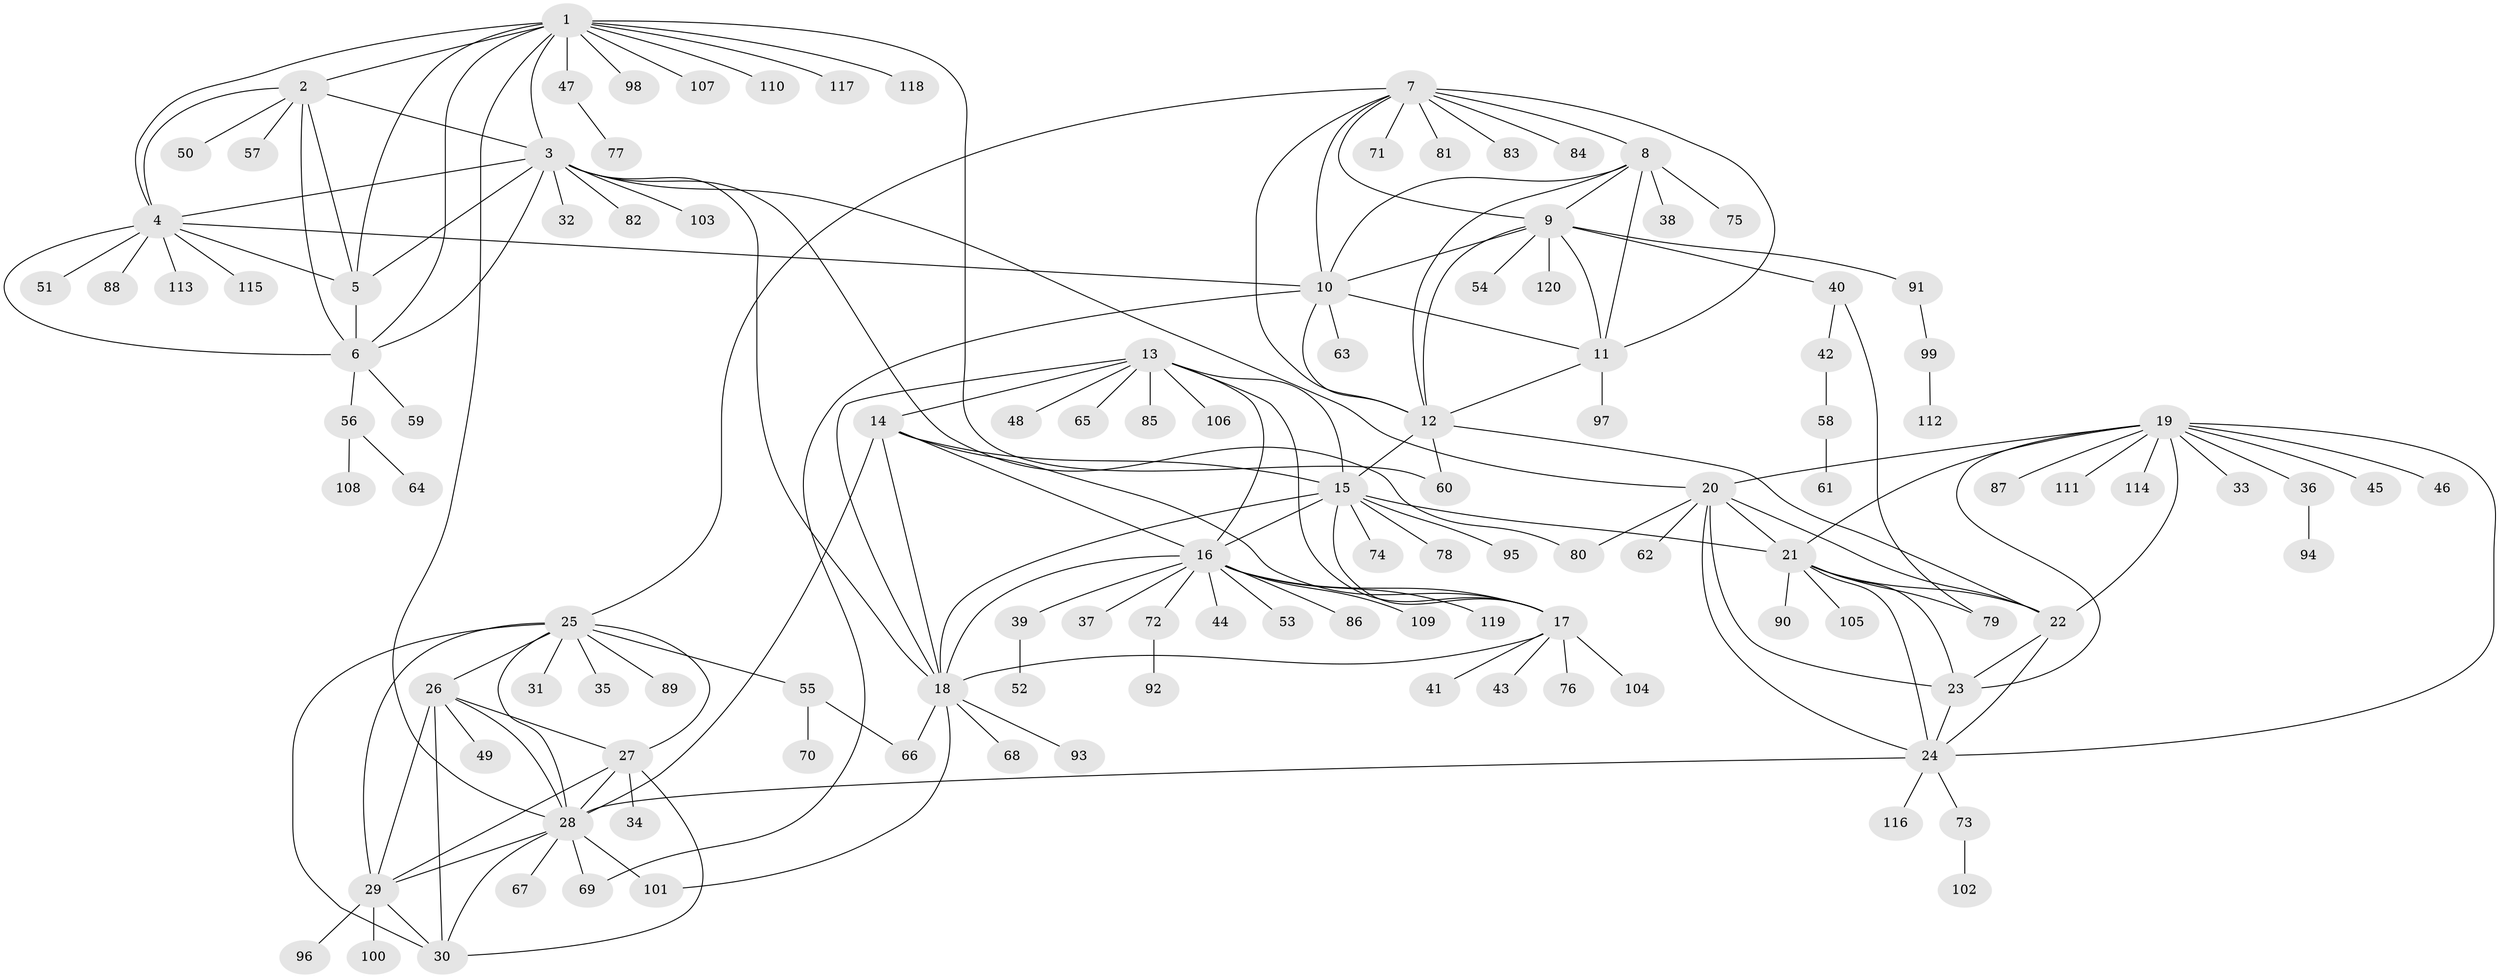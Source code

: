 // Generated by graph-tools (version 1.1) at 2025/11/02/27/25 16:11:29]
// undirected, 120 vertices, 181 edges
graph export_dot {
graph [start="1"]
  node [color=gray90,style=filled];
  1;
  2;
  3;
  4;
  5;
  6;
  7;
  8;
  9;
  10;
  11;
  12;
  13;
  14;
  15;
  16;
  17;
  18;
  19;
  20;
  21;
  22;
  23;
  24;
  25;
  26;
  27;
  28;
  29;
  30;
  31;
  32;
  33;
  34;
  35;
  36;
  37;
  38;
  39;
  40;
  41;
  42;
  43;
  44;
  45;
  46;
  47;
  48;
  49;
  50;
  51;
  52;
  53;
  54;
  55;
  56;
  57;
  58;
  59;
  60;
  61;
  62;
  63;
  64;
  65;
  66;
  67;
  68;
  69;
  70;
  71;
  72;
  73;
  74;
  75;
  76;
  77;
  78;
  79;
  80;
  81;
  82;
  83;
  84;
  85;
  86;
  87;
  88;
  89;
  90;
  91;
  92;
  93;
  94;
  95;
  96;
  97;
  98;
  99;
  100;
  101;
  102;
  103;
  104;
  105;
  106;
  107;
  108;
  109;
  110;
  111;
  112;
  113;
  114;
  115;
  116;
  117;
  118;
  119;
  120;
  1 -- 2;
  1 -- 3;
  1 -- 4;
  1 -- 5;
  1 -- 6;
  1 -- 28;
  1 -- 47;
  1 -- 60;
  1 -- 98;
  1 -- 107;
  1 -- 110;
  1 -- 117;
  1 -- 118;
  2 -- 3;
  2 -- 4;
  2 -- 5;
  2 -- 6;
  2 -- 50;
  2 -- 57;
  3 -- 4;
  3 -- 5;
  3 -- 6;
  3 -- 18;
  3 -- 20;
  3 -- 32;
  3 -- 80;
  3 -- 82;
  3 -- 103;
  4 -- 5;
  4 -- 6;
  4 -- 10;
  4 -- 51;
  4 -- 88;
  4 -- 113;
  4 -- 115;
  5 -- 6;
  6 -- 56;
  6 -- 59;
  7 -- 8;
  7 -- 9;
  7 -- 10;
  7 -- 11;
  7 -- 12;
  7 -- 25;
  7 -- 71;
  7 -- 81;
  7 -- 83;
  7 -- 84;
  8 -- 9;
  8 -- 10;
  8 -- 11;
  8 -- 12;
  8 -- 38;
  8 -- 75;
  9 -- 10;
  9 -- 11;
  9 -- 12;
  9 -- 40;
  9 -- 54;
  9 -- 91;
  9 -- 120;
  10 -- 11;
  10 -- 12;
  10 -- 63;
  10 -- 69;
  11 -- 12;
  11 -- 97;
  12 -- 15;
  12 -- 22;
  12 -- 60;
  13 -- 14;
  13 -- 15;
  13 -- 16;
  13 -- 17;
  13 -- 18;
  13 -- 48;
  13 -- 65;
  13 -- 85;
  13 -- 106;
  14 -- 15;
  14 -- 16;
  14 -- 17;
  14 -- 18;
  14 -- 28;
  15 -- 16;
  15 -- 17;
  15 -- 18;
  15 -- 21;
  15 -- 74;
  15 -- 78;
  15 -- 95;
  16 -- 17;
  16 -- 18;
  16 -- 37;
  16 -- 39;
  16 -- 44;
  16 -- 53;
  16 -- 72;
  16 -- 86;
  16 -- 109;
  16 -- 119;
  17 -- 18;
  17 -- 41;
  17 -- 43;
  17 -- 76;
  17 -- 104;
  18 -- 66;
  18 -- 68;
  18 -- 93;
  18 -- 101;
  19 -- 20;
  19 -- 21;
  19 -- 22;
  19 -- 23;
  19 -- 24;
  19 -- 33;
  19 -- 36;
  19 -- 45;
  19 -- 46;
  19 -- 87;
  19 -- 111;
  19 -- 114;
  20 -- 21;
  20 -- 22;
  20 -- 23;
  20 -- 24;
  20 -- 62;
  20 -- 80;
  21 -- 22;
  21 -- 23;
  21 -- 24;
  21 -- 79;
  21 -- 90;
  21 -- 105;
  22 -- 23;
  22 -- 24;
  23 -- 24;
  24 -- 28;
  24 -- 73;
  24 -- 116;
  25 -- 26;
  25 -- 27;
  25 -- 28;
  25 -- 29;
  25 -- 30;
  25 -- 31;
  25 -- 35;
  25 -- 55;
  25 -- 89;
  26 -- 27;
  26 -- 28;
  26 -- 29;
  26 -- 30;
  26 -- 49;
  27 -- 28;
  27 -- 29;
  27 -- 30;
  27 -- 34;
  28 -- 29;
  28 -- 30;
  28 -- 67;
  28 -- 69;
  28 -- 101;
  29 -- 30;
  29 -- 96;
  29 -- 100;
  36 -- 94;
  39 -- 52;
  40 -- 42;
  40 -- 79;
  42 -- 58;
  47 -- 77;
  55 -- 66;
  55 -- 70;
  56 -- 64;
  56 -- 108;
  58 -- 61;
  72 -- 92;
  73 -- 102;
  91 -- 99;
  99 -- 112;
}
